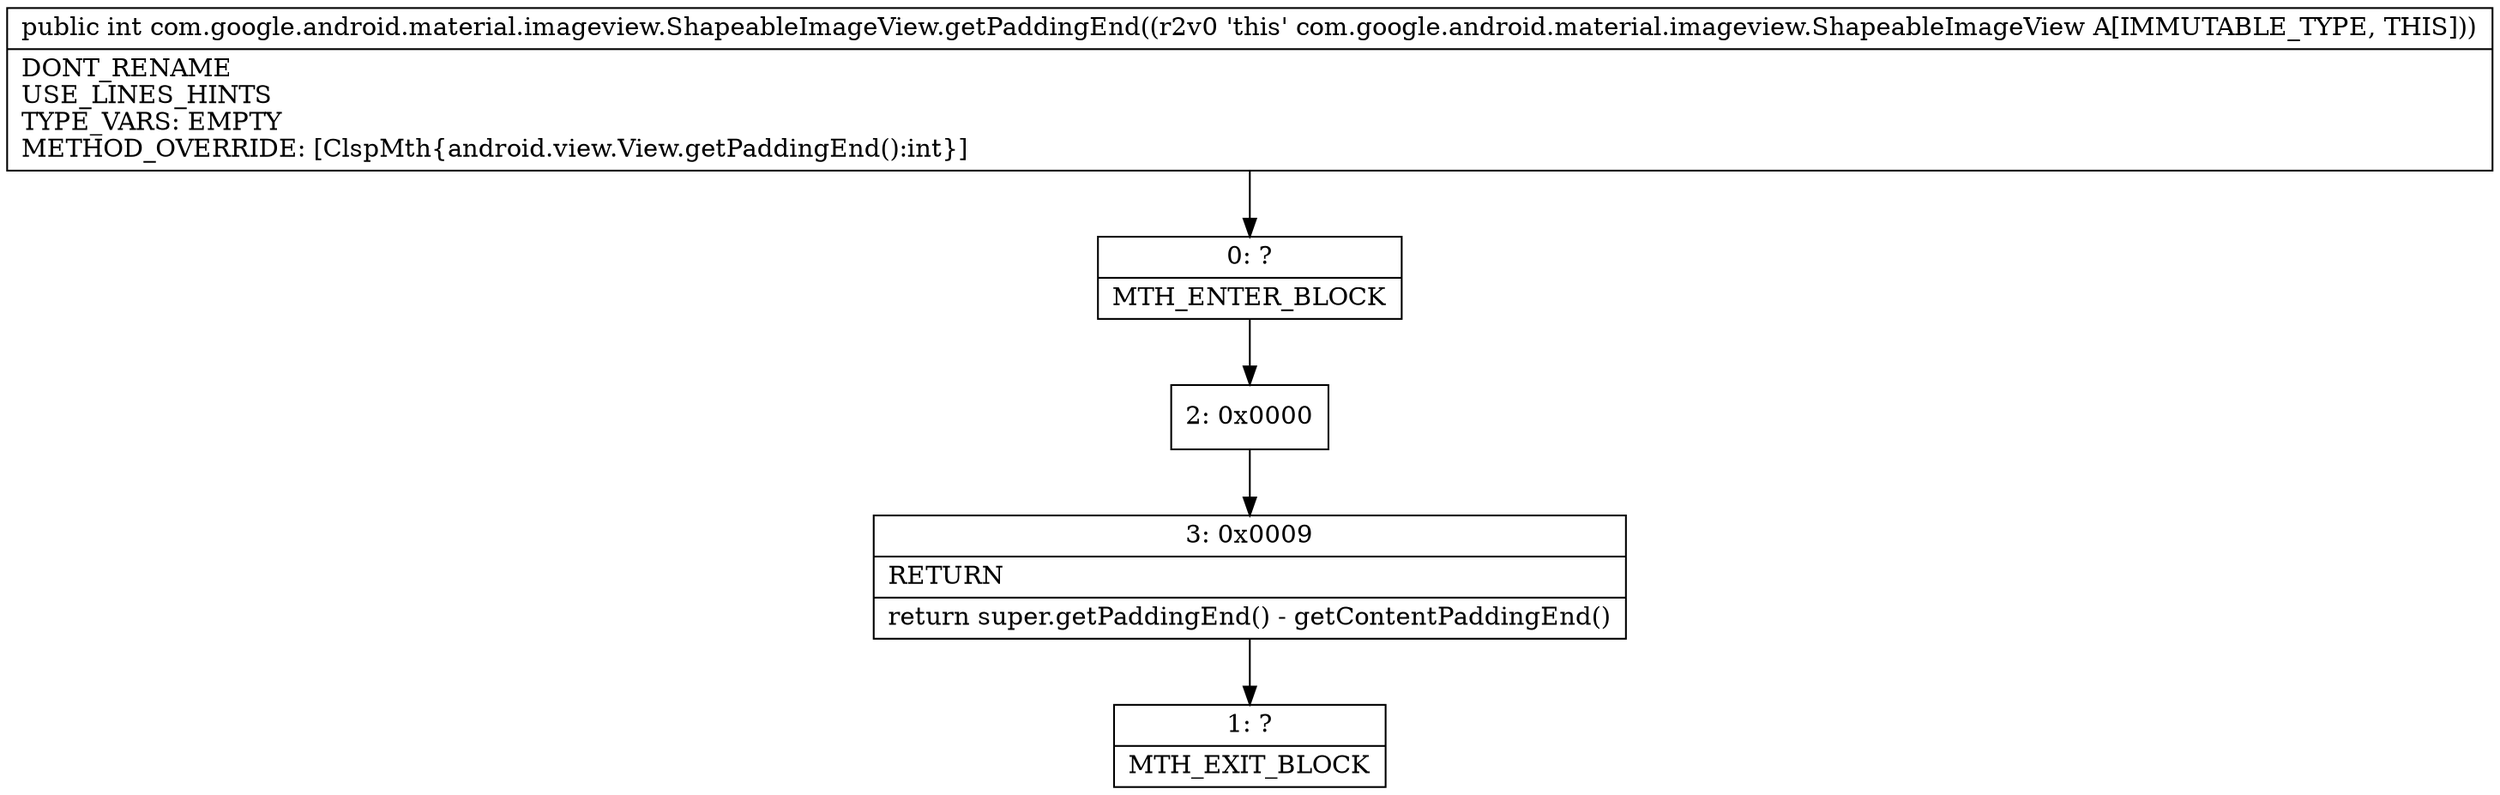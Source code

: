 digraph "CFG forcom.google.android.material.imageview.ShapeableImageView.getPaddingEnd()I" {
Node_0 [shape=record,label="{0\:\ ?|MTH_ENTER_BLOCK\l}"];
Node_2 [shape=record,label="{2\:\ 0x0000}"];
Node_3 [shape=record,label="{3\:\ 0x0009|RETURN\l|return super.getPaddingEnd() \- getContentPaddingEnd()\l}"];
Node_1 [shape=record,label="{1\:\ ?|MTH_EXIT_BLOCK\l}"];
MethodNode[shape=record,label="{public int com.google.android.material.imageview.ShapeableImageView.getPaddingEnd((r2v0 'this' com.google.android.material.imageview.ShapeableImageView A[IMMUTABLE_TYPE, THIS]))  | DONT_RENAME\lUSE_LINES_HINTS\lTYPE_VARS: EMPTY\lMETHOD_OVERRIDE: [ClspMth\{android.view.View.getPaddingEnd():int\}]\l}"];
MethodNode -> Node_0;Node_0 -> Node_2;
Node_2 -> Node_3;
Node_3 -> Node_1;
}

